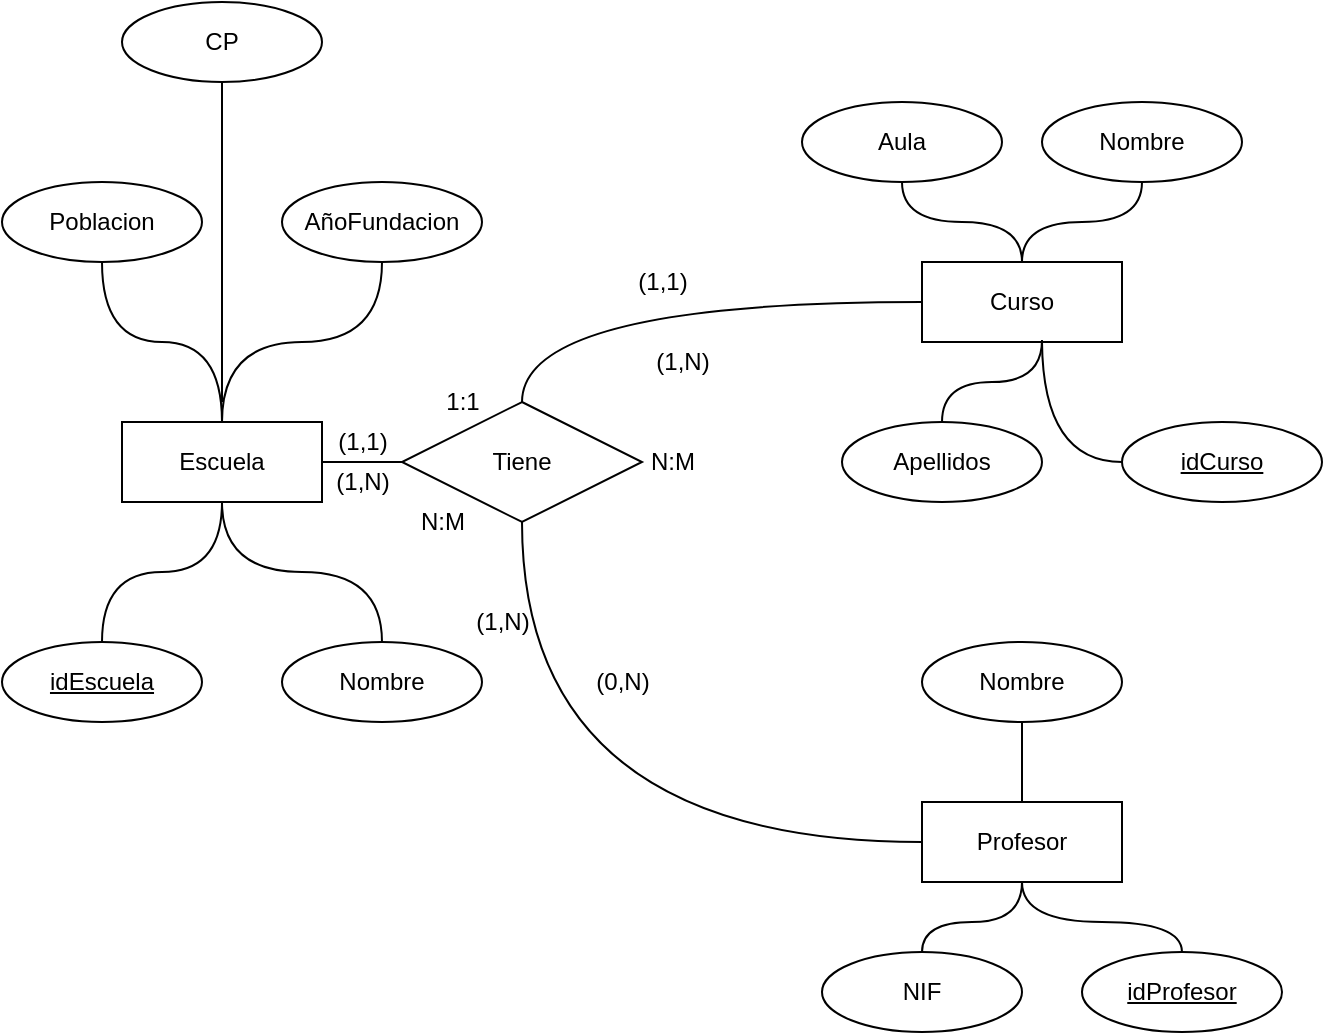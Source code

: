 <mxfile version="13.7.9" type="device"><diagram id="nqjqsICya-FHbQUiUsKL" name="Página-1"><mxGraphModel dx="1086" dy="806" grid="1" gridSize="10" guides="1" tooltips="1" connect="1" arrows="1" fold="1" page="1" pageScale="1" pageWidth="827" pageHeight="1169" math="0" shadow="0"><root><mxCell id="0"/><mxCell id="1" parent="0"/><mxCell id="n209WbQLh2zYYItmiE_V-47" style="edgeStyle=orthogonalEdgeStyle;curved=1;rounded=0;orthogonalLoop=1;jettySize=auto;html=1;entryX=0.5;entryY=1;entryDx=0;entryDy=0;endArrow=none;endFill=0;" parent="1" source="n209WbQLh2zYYItmiE_V-1" target="n209WbQLh2zYYItmiE_V-16" edge="1"><mxGeometry relative="1" as="geometry"/></mxCell><mxCell id="n209WbQLh2zYYItmiE_V-48" style="edgeStyle=orthogonalEdgeStyle;curved=1;rounded=0;orthogonalLoop=1;jettySize=auto;html=1;entryX=0.5;entryY=1;entryDx=0;entryDy=0;endArrow=none;endFill=0;" parent="1" source="n209WbQLh2zYYItmiE_V-1" target="n209WbQLh2zYYItmiE_V-24" edge="1"><mxGeometry relative="1" as="geometry"/></mxCell><mxCell id="n209WbQLh2zYYItmiE_V-49" style="edgeStyle=orthogonalEdgeStyle;curved=1;rounded=0;orthogonalLoop=1;jettySize=auto;html=1;entryX=0.5;entryY=0;entryDx=0;entryDy=0;endArrow=none;endFill=0;" parent="1" source="n209WbQLh2zYYItmiE_V-1" target="n209WbQLh2zYYItmiE_V-22" edge="1"><mxGeometry relative="1" as="geometry"/></mxCell><mxCell id="n209WbQLh2zYYItmiE_V-1" value="Profesor" style="whiteSpace=wrap;html=1;align=center;" parent="1" vertex="1"><mxGeometry x="460" y="470" width="100" height="40" as="geometry"/></mxCell><mxCell id="n209WbQLh2zYYItmiE_V-18" style="edgeStyle=orthogonalEdgeStyle;curved=1;rounded=0;orthogonalLoop=1;jettySize=auto;html=1;endArrow=none;endFill=0;" parent="1" source="n209WbQLh2zYYItmiE_V-2" target="n209WbQLh2zYYItmiE_V-16" edge="1"><mxGeometry relative="1" as="geometry"/></mxCell><mxCell id="n209WbQLh2zYYItmiE_V-2" value="Escuela" style="whiteSpace=wrap;html=1;align=center;" parent="1" vertex="1"><mxGeometry x="60" y="280" width="100" height="40" as="geometry"/></mxCell><mxCell id="n209WbQLh2zYYItmiE_V-46" style="edgeStyle=orthogonalEdgeStyle;curved=1;rounded=0;orthogonalLoop=1;jettySize=auto;html=1;exitX=0;exitY=0.5;exitDx=0;exitDy=0;endArrow=none;endFill=0;" parent="1" source="n209WbQLh2zYYItmiE_V-3" target="n209WbQLh2zYYItmiE_V-16" edge="1"><mxGeometry relative="1" as="geometry"/></mxCell><mxCell id="n209WbQLh2zYYItmiE_V-3" value="Curso" style="whiteSpace=wrap;html=1;align=center;" parent="1" vertex="1"><mxGeometry x="460" y="200" width="100" height="40" as="geometry"/></mxCell><mxCell id="n209WbQLh2zYYItmiE_V-16" value="Tiene" style="shape=rhombus;perimeter=rhombusPerimeter;whiteSpace=wrap;html=1;align=center;" parent="1" vertex="1"><mxGeometry x="200" y="270" width="120" height="60" as="geometry"/></mxCell><mxCell id="n209WbQLh2zYYItmiE_V-22" value="NIF" style="ellipse;whiteSpace=wrap;html=1;align=center;" parent="1" vertex="1"><mxGeometry x="410" y="545" width="100" height="40" as="geometry"/></mxCell><mxCell id="n209WbQLh2zYYItmiE_V-50" style="edgeStyle=orthogonalEdgeStyle;curved=1;rounded=0;orthogonalLoop=1;jettySize=auto;html=1;exitX=0.5;exitY=0;exitDx=0;exitDy=0;endArrow=none;endFill=0;entryX=0.5;entryY=1;entryDx=0;entryDy=0;" parent="1" source="n209WbQLh2zYYItmiE_V-23" target="n209WbQLh2zYYItmiE_V-1" edge="1"><mxGeometry relative="1" as="geometry"><mxPoint x="520" y="510" as="targetPoint"/><Array as="points"><mxPoint x="590" y="530"/><mxPoint x="510" y="530"/></Array></mxGeometry></mxCell><mxCell id="n209WbQLh2zYYItmiE_V-23" value="&lt;u&gt;idProfesor&lt;/u&gt;" style="ellipse;whiteSpace=wrap;html=1;align=center;" parent="1" vertex="1"><mxGeometry x="540" y="545" width="100" height="40" as="geometry"/></mxCell><mxCell id="n209WbQLh2zYYItmiE_V-24" value="Nombre" style="ellipse;whiteSpace=wrap;html=1;align=center;" parent="1" vertex="1"><mxGeometry x="460" y="390" width="100" height="40" as="geometry"/></mxCell><mxCell id="n209WbQLh2zYYItmiE_V-33" style="edgeStyle=orthogonalEdgeStyle;curved=1;rounded=0;orthogonalLoop=1;jettySize=auto;html=1;entryX=0.5;entryY=0;entryDx=0;entryDy=0;endArrow=none;endFill=0;" parent="1" source="n209WbQLh2zYYItmiE_V-25" target="n209WbQLh2zYYItmiE_V-2" edge="1"><mxGeometry relative="1" as="geometry"/></mxCell><mxCell id="n209WbQLh2zYYItmiE_V-25" value="AñoFundacion" style="ellipse;whiteSpace=wrap;html=1;align=center;" parent="1" vertex="1"><mxGeometry x="140" y="160" width="100" height="40" as="geometry"/></mxCell><mxCell id="n209WbQLh2zYYItmiE_V-32" style="edgeStyle=orthogonalEdgeStyle;curved=1;rounded=0;orthogonalLoop=1;jettySize=auto;html=1;entryX=0.5;entryY=1;entryDx=0;entryDy=0;endArrow=none;endFill=0;" parent="1" source="n209WbQLh2zYYItmiE_V-26" target="n209WbQLh2zYYItmiE_V-2" edge="1"><mxGeometry relative="1" as="geometry"/></mxCell><mxCell id="n209WbQLh2zYYItmiE_V-26" value="Nombre" style="ellipse;whiteSpace=wrap;html=1;align=center;" parent="1" vertex="1"><mxGeometry x="140" y="390" width="100" height="40" as="geometry"/></mxCell><mxCell id="n209WbQLh2zYYItmiE_V-34" style="edgeStyle=orthogonalEdgeStyle;curved=1;rounded=0;orthogonalLoop=1;jettySize=auto;html=1;endArrow=none;endFill=0;" parent="1" source="n209WbQLh2zYYItmiE_V-27" target="n209WbQLh2zYYItmiE_V-2" edge="1"><mxGeometry relative="1" as="geometry"/></mxCell><mxCell id="n209WbQLh2zYYItmiE_V-27" value="Poblacion" style="ellipse;whiteSpace=wrap;html=1;align=center;" parent="1" vertex="1"><mxGeometry y="160" width="100" height="40" as="geometry"/></mxCell><mxCell id="n209WbQLh2zYYItmiE_V-31" style="edgeStyle=orthogonalEdgeStyle;curved=1;rounded=0;orthogonalLoop=1;jettySize=auto;html=1;entryX=0.5;entryY=1;entryDx=0;entryDy=0;endArrow=none;endFill=0;" parent="1" source="n209WbQLh2zYYItmiE_V-28" target="n209WbQLh2zYYItmiE_V-2" edge="1"><mxGeometry relative="1" as="geometry"/></mxCell><mxCell id="n209WbQLh2zYYItmiE_V-28" value="&lt;u&gt;idEscuela&lt;/u&gt;" style="ellipse;whiteSpace=wrap;html=1;align=center;" parent="1" vertex="1"><mxGeometry y="390" width="100" height="40" as="geometry"/></mxCell><mxCell id="n209WbQLh2zYYItmiE_V-52" style="edgeStyle=orthogonalEdgeStyle;curved=1;rounded=0;orthogonalLoop=1;jettySize=auto;html=1;endArrow=none;endFill=0;" parent="1" source="n209WbQLh2zYYItmiE_V-29" edge="1"><mxGeometry relative="1" as="geometry"><mxPoint x="520" y="240" as="targetPoint"/></mxGeometry></mxCell><mxCell id="n209WbQLh2zYYItmiE_V-29" value="&lt;u&gt;idCurso&lt;/u&gt;" style="ellipse;whiteSpace=wrap;html=1;align=center;" parent="1" vertex="1"><mxGeometry x="560" y="280" width="100" height="40" as="geometry"/></mxCell><mxCell id="n209WbQLh2zYYItmiE_V-53" style="edgeStyle=orthogonalEdgeStyle;curved=1;rounded=0;orthogonalLoop=1;jettySize=auto;html=1;entryX=0.5;entryY=0;entryDx=0;entryDy=0;endArrow=none;endFill=0;" parent="1" source="n209WbQLh2zYYItmiE_V-30" target="n209WbQLh2zYYItmiE_V-3" edge="1"><mxGeometry relative="1" as="geometry"/></mxCell><mxCell id="n209WbQLh2zYYItmiE_V-30" value="Nombre" style="ellipse;whiteSpace=wrap;html=1;align=center;" parent="1" vertex="1"><mxGeometry x="520" y="120" width="100" height="40" as="geometry"/></mxCell><mxCell id="n209WbQLh2zYYItmiE_V-51" style="edgeStyle=orthogonalEdgeStyle;curved=1;rounded=0;orthogonalLoop=1;jettySize=auto;html=1;entryX=0.6;entryY=0.975;entryDx=0;entryDy=0;entryPerimeter=0;endArrow=none;endFill=0;" parent="1" source="n209WbQLh2zYYItmiE_V-40" target="n209WbQLh2zYYItmiE_V-3" edge="1"><mxGeometry relative="1" as="geometry"/></mxCell><mxCell id="n209WbQLh2zYYItmiE_V-40" value="Apellidos" style="ellipse;whiteSpace=wrap;html=1;align=center;" parent="1" vertex="1"><mxGeometry x="420" y="280" width="100" height="40" as="geometry"/></mxCell><mxCell id="n209WbQLh2zYYItmiE_V-43" style="edgeStyle=orthogonalEdgeStyle;curved=1;rounded=0;orthogonalLoop=1;jettySize=auto;html=1;endArrow=none;endFill=0;" parent="1" source="n209WbQLh2zYYItmiE_V-42" edge="1"><mxGeometry relative="1" as="geometry"><mxPoint x="110" y="270" as="targetPoint"/></mxGeometry></mxCell><mxCell id="n209WbQLh2zYYItmiE_V-42" value="CP" style="ellipse;whiteSpace=wrap;html=1;align=center;" parent="1" vertex="1"><mxGeometry x="60" y="70" width="100" height="40" as="geometry"/></mxCell><mxCell id="n209WbQLh2zYYItmiE_V-54" style="edgeStyle=orthogonalEdgeStyle;curved=1;rounded=0;orthogonalLoop=1;jettySize=auto;html=1;entryX=0.5;entryY=0;entryDx=0;entryDy=0;endArrow=none;endFill=0;" parent="1" source="n209WbQLh2zYYItmiE_V-44" target="n209WbQLh2zYYItmiE_V-3" edge="1"><mxGeometry relative="1" as="geometry"/></mxCell><mxCell id="n209WbQLh2zYYItmiE_V-44" value="Aula" style="ellipse;whiteSpace=wrap;html=1;align=center;" parent="1" vertex="1"><mxGeometry x="400" y="120" width="100" height="40" as="geometry"/></mxCell><mxCell id="rI8oOXlef4Uuz7fYsmfY-1" value="(1,N)" style="text;html=1;align=center;verticalAlign=middle;resizable=0;points=[];autosize=1;" parent="1" vertex="1"><mxGeometry x="230" y="370" width="40" height="20" as="geometry"/></mxCell><mxCell id="rI8oOXlef4Uuz7fYsmfY-2" value="(1,N)" style="text;html=1;align=center;verticalAlign=middle;resizable=0;points=[];autosize=1;" parent="1" vertex="1"><mxGeometry x="160" y="300" width="40" height="20" as="geometry"/></mxCell><mxCell id="rI8oOXlef4Uuz7fYsmfY-3" value="N:M" style="text;html=1;align=center;verticalAlign=middle;resizable=0;points=[];autosize=1;" parent="1" vertex="1"><mxGeometry x="200" y="320" width="40" height="20" as="geometry"/></mxCell><mxCell id="rI8oOXlef4Uuz7fYsmfY-4" value="(1,N)" style="text;html=1;align=center;verticalAlign=middle;resizable=0;points=[];autosize=1;" parent="1" vertex="1"><mxGeometry x="320" y="240" width="40" height="20" as="geometry"/></mxCell><mxCell id="rI8oOXlef4Uuz7fYsmfY-5" value="(0,N)" style="text;html=1;align=center;verticalAlign=middle;resizable=0;points=[];autosize=1;" parent="1" vertex="1"><mxGeometry x="290" y="400" width="40" height="20" as="geometry"/></mxCell><mxCell id="rI8oOXlef4Uuz7fYsmfY-6" value="N:M" style="text;html=1;align=center;verticalAlign=middle;resizable=0;points=[];autosize=1;" parent="1" vertex="1"><mxGeometry x="315" y="290" width="40" height="20" as="geometry"/></mxCell><mxCell id="rI8oOXlef4Uuz7fYsmfY-7" value="(1,1)" style="text;html=1;align=center;verticalAlign=middle;resizable=0;points=[];autosize=1;" parent="1" vertex="1"><mxGeometry x="160" y="280" width="40" height="20" as="geometry"/></mxCell><mxCell id="rI8oOXlef4Uuz7fYsmfY-8" value="(1,1)" style="text;html=1;align=center;verticalAlign=middle;resizable=0;points=[];autosize=1;" parent="1" vertex="1"><mxGeometry x="310" y="200" width="40" height="20" as="geometry"/></mxCell><mxCell id="rI8oOXlef4Uuz7fYsmfY-9" value="1:1" style="text;html=1;align=center;verticalAlign=middle;resizable=0;points=[];autosize=1;" parent="1" vertex="1"><mxGeometry x="215" y="260" width="30" height="20" as="geometry"/></mxCell></root></mxGraphModel></diagram></mxfile>